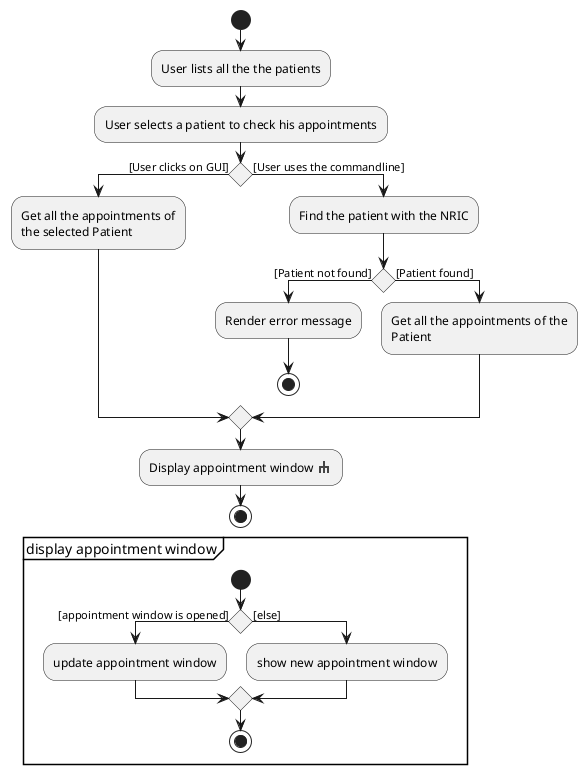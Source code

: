 @startuml
sprite $rake [16x16/8] {
0000000000000000
0000000jj0000000
0000000jj0000000
0005555jj5555000
000jjeejjeejj000
000jj00jj00jj000
000jj00jj00jj000
0000000000000000
}
start
:User lists all the the patients;
:User selects a patient to check his appointments;
if () then ([User clicks on GUI])
:Get all the appointments of
the selected Patient;
else([User uses the commandline])
    :Find the patient with the NRIC;
        if () then ([Patient not found])
        :Render error message;
        stop
        else([Patient found])
                :Get all the appointments of the
                Patient;
endif
endif
:Display appointment window <$rake>;
stop
partition "display appointment window" {
start
if () then ([appointment window is opened])
:update appointment window;
else ([else])
:show new appointment window;
endif
stop
}

@enduml
